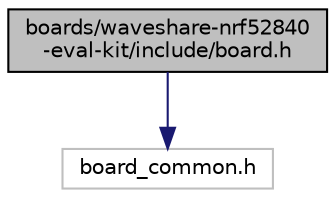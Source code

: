 digraph "boards/waveshare-nrf52840-eval-kit/include/board.h"
{
 // LATEX_PDF_SIZE
  edge [fontname="Helvetica",fontsize="10",labelfontname="Helvetica",labelfontsize="10"];
  node [fontname="Helvetica",fontsize="10",shape=record];
  Node1 [label="boards/waveshare-nrf52840\l-eval-kit/include/board.h",height=0.2,width=0.4,color="black", fillcolor="grey75", style="filled", fontcolor="black",tooltip="Board specific configuration for the Waveshare nRF52840 Eval Kit."];
  Node1 -> Node2 [color="midnightblue",fontsize="10",style="solid",fontname="Helvetica"];
  Node2 [label="board_common.h",height=0.2,width=0.4,color="grey75", fillcolor="white", style="filled",tooltip=" "];
}

